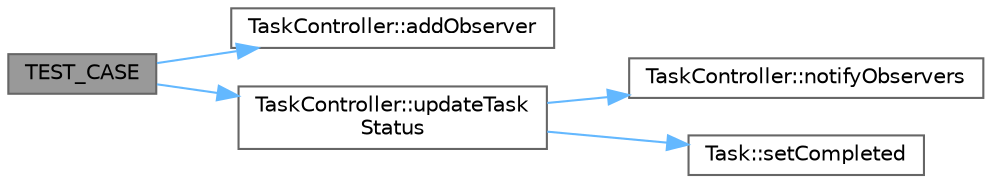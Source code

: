digraph "TEST_CASE"
{
 // LATEX_PDF_SIZE
  bgcolor="transparent";
  edge [fontname=Helvetica,fontsize=10,labelfontname=Helvetica,labelfontsize=10];
  node [fontname=Helvetica,fontsize=10,shape=box,height=0.2,width=0.4];
  rankdir="LR";
  Node1 [id="Node000001",label="TEST_CASE",height=0.2,width=0.4,color="gray40", fillcolor="grey60", style="filled", fontcolor="black",tooltip=" "];
  Node1 -> Node2 [id="edge1_Node000001_Node000002",color="steelblue1",style="solid",tooltip=" "];
  Node2 [id="Node000002",label="TaskController::addObserver",height=0.2,width=0.4,color="grey40", fillcolor="white", style="filled",URL="$class_task_controller.html#a4d89ccc242ce3062bd541c8d11e88df1",tooltip=" "];
  Node1 -> Node3 [id="edge2_Node000001_Node000003",color="steelblue1",style="solid",tooltip=" "];
  Node3 [id="Node000003",label="TaskController::updateTask\lStatus",height=0.2,width=0.4,color="grey40", fillcolor="white", style="filled",URL="$class_task_controller.html#af52c2b3729f472f88ffaee69f1f51189",tooltip=" "];
  Node3 -> Node4 [id="edge3_Node000003_Node000004",color="steelblue1",style="solid",tooltip=" "];
  Node4 [id="Node000004",label="TaskController::notifyObservers",height=0.2,width=0.4,color="grey40", fillcolor="white", style="filled",URL="$class_task_controller.html#a6b771363a74f5508b1da3b9b1afac498",tooltip=" "];
  Node3 -> Node5 [id="edge4_Node000003_Node000005",color="steelblue1",style="solid",tooltip=" "];
  Node5 [id="Node000005",label="Task::setCompleted",height=0.2,width=0.4,color="grey40", fillcolor="white", style="filled",URL="$class_task.html#a191041efdfadf019918b8c4b173ba061",tooltip=" "];
}
